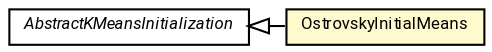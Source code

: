 #!/usr/local/bin/dot
#
# Class diagram 
# Generated by UMLGraph version R5_7_2-60-g0e99a6 (http://www.spinellis.gr/umlgraph/)
#

digraph G {
	graph [fontnames="svg"]
	edge [fontname="Roboto",fontsize=7,labelfontname="Roboto",labelfontsize=7,color="black"];
	node [fontname="Roboto",fontcolor="black",fontsize=8,shape=plaintext,margin=0,width=0,height=0];
	nodesep=0.15;
	ranksep=0.25;
	rankdir=LR;
	// de.lmu.ifi.dbs.elki.algorithm.clustering.kmeans.initialization.OstrovskyInitialMeans<O>
	c7740743 [label=<<table title="de.lmu.ifi.dbs.elki.algorithm.clustering.kmeans.initialization.OstrovskyInitialMeans" border="0" cellborder="1" cellspacing="0" cellpadding="2" bgcolor="lemonChiffon" href="OstrovskyInitialMeans.html" target="_parent">
		<tr><td><table border="0" cellspacing="0" cellpadding="1">
		<tr><td align="center" balign="center"> <font face="Roboto">OstrovskyInitialMeans</font> </td></tr>
		</table></td></tr>
		</table>>, URL="OstrovskyInitialMeans.html"];
	// de.lmu.ifi.dbs.elki.algorithm.clustering.kmeans.initialization.AbstractKMeansInitialization
	c7740754 [label=<<table title="de.lmu.ifi.dbs.elki.algorithm.clustering.kmeans.initialization.AbstractKMeansInitialization" border="0" cellborder="1" cellspacing="0" cellpadding="2" href="AbstractKMeansInitialization.html" target="_parent">
		<tr><td><table border="0" cellspacing="0" cellpadding="1">
		<tr><td align="center" balign="center"> <font face="Roboto"><i>AbstractKMeansInitialization</i></font> </td></tr>
		</table></td></tr>
		</table>>, URL="AbstractKMeansInitialization.html"];
	// de.lmu.ifi.dbs.elki.algorithm.clustering.kmeans.initialization.OstrovskyInitialMeans<O> extends de.lmu.ifi.dbs.elki.algorithm.clustering.kmeans.initialization.AbstractKMeansInitialization
	c7740754 -> c7740743 [arrowtail=empty,dir=back,weight=10];
}

